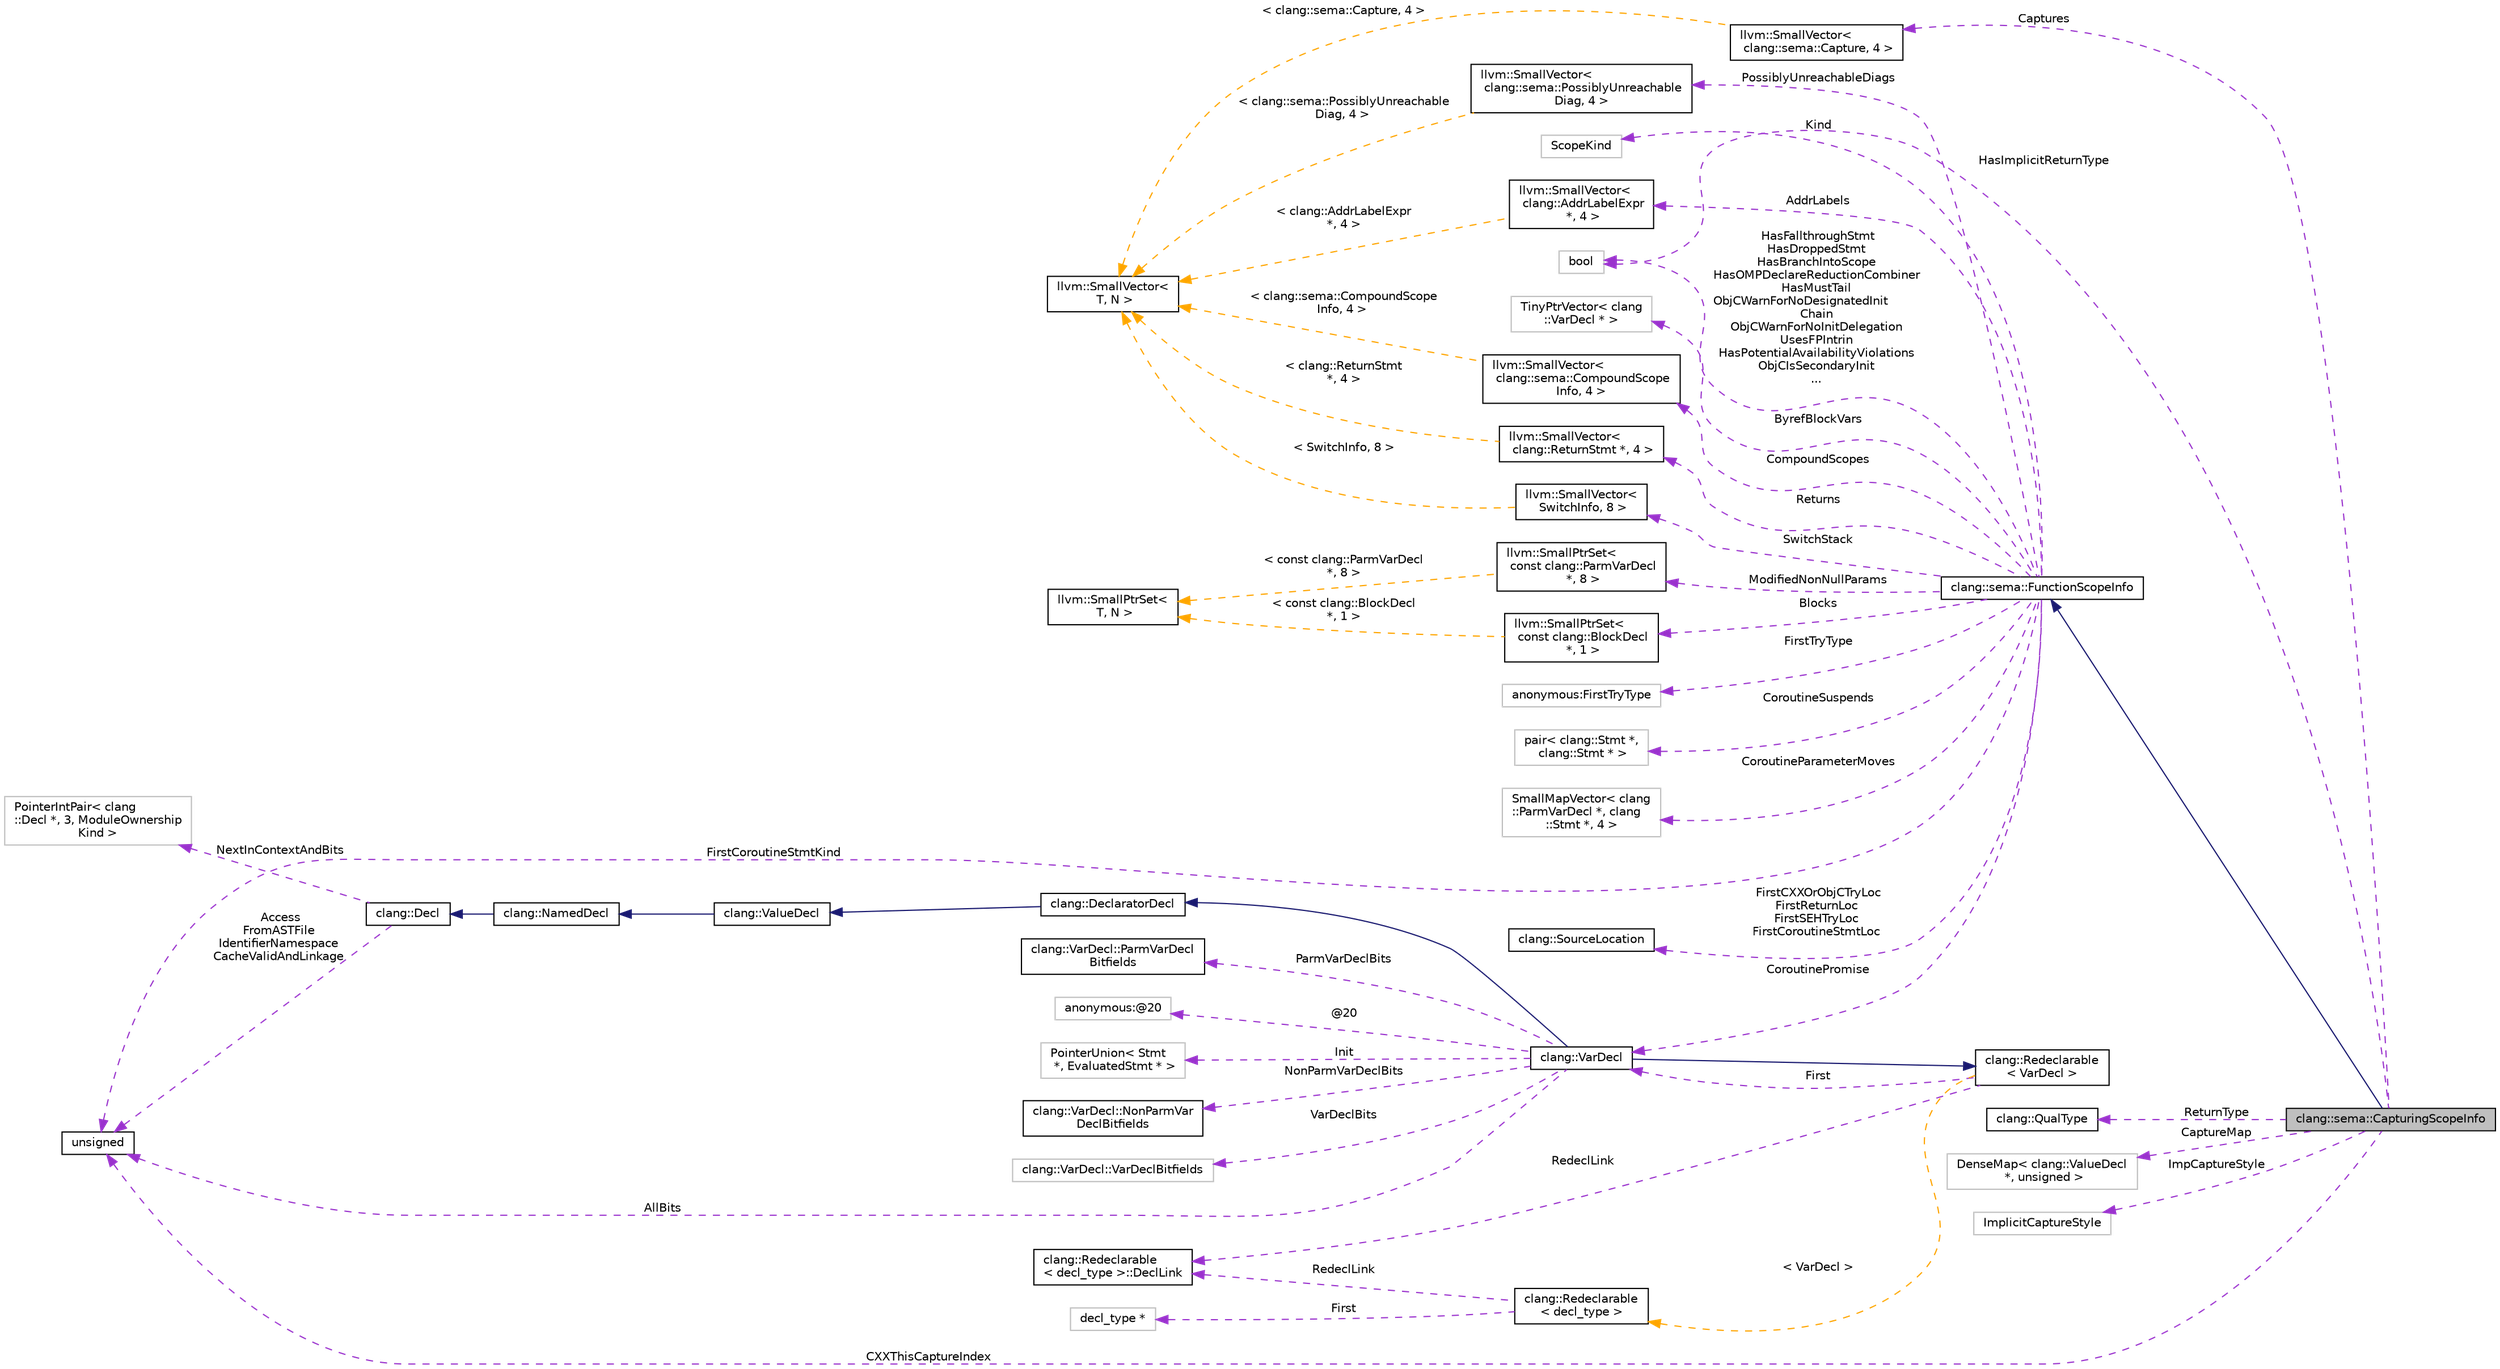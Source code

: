 digraph "clang::sema::CapturingScopeInfo"
{
 // LATEX_PDF_SIZE
  bgcolor="transparent";
  edge [fontname="Helvetica",fontsize="10",labelfontname="Helvetica",labelfontsize="10"];
  node [fontname="Helvetica",fontsize="10",shape=record];
  rankdir="LR";
  Node1 [label="clang::sema::CapturingScopeInfo",height=0.2,width=0.4,color="black", fillcolor="grey75", style="filled", fontcolor="black",tooltip=" "];
  Node2 -> Node1 [dir="back",color="midnightblue",fontsize="10",style="solid",fontname="Helvetica"];
  Node2 [label="clang::sema::FunctionScopeInfo",height=0.2,width=0.4,color="black",URL="$classclang_1_1sema_1_1FunctionScopeInfo.html",tooltip="Retains information about a function, method, or block that is currently being parsed."];
  Node3 -> Node2 [dir="back",color="darkorchid3",fontsize="10",style="dashed",label=" CoroutineParameterMoves" ,fontname="Helvetica"];
  Node3 [label="SmallMapVector\< clang\l::ParmVarDecl *, clang\l::Stmt *, 4 \>",height=0.2,width=0.4,color="grey75",tooltip=" "];
  Node4 -> Node2 [dir="back",color="darkorchid3",fontsize="10",style="dashed",label=" AddrLabels" ,fontname="Helvetica"];
  Node4 [label="llvm::SmallVector\<\l clang::AddrLabelExpr\l *, 4 \>",height=0.2,width=0.4,color="black",URL="$classllvm_1_1SmallVector.html",tooltip=" "];
  Node5 -> Node4 [dir="back",color="orange",fontsize="10",style="dashed",label=" \< clang::AddrLabelExpr\l *, 4 \>" ,fontname="Helvetica"];
  Node5 [label="llvm::SmallVector\<\l T, N \>",height=0.2,width=0.4,color="black",URL="$classllvm_1_1SmallVector.html",tooltip=" "];
  Node6 -> Node2 [dir="back",color="darkorchid3",fontsize="10",style="dashed",label=" FirstCXXOrObjCTryLoc\nFirstReturnLoc\nFirstSEHTryLoc\nFirstCoroutineStmtLoc" ,fontname="Helvetica"];
  Node6 [label="clang::SourceLocation",height=0.2,width=0.4,color="black",URL="$classclang_1_1SourceLocation.html",tooltip="Encodes a location in the source."];
  Node7 -> Node2 [dir="back",color="darkorchid3",fontsize="10",style="dashed",label=" CompoundScopes" ,fontname="Helvetica"];
  Node7 [label="llvm::SmallVector\<\l clang::sema::CompoundScope\lInfo, 4 \>",height=0.2,width=0.4,color="black",URL="$classllvm_1_1SmallVector.html",tooltip=" "];
  Node5 -> Node7 [dir="back",color="orange",fontsize="10",style="dashed",label=" \< clang::sema::CompoundScope\lInfo, 4 \>" ,fontname="Helvetica"];
  Node8 -> Node2 [dir="back",color="darkorchid3",fontsize="10",style="dashed",label=" Kind" ,fontname="Helvetica"];
  Node8 [label="ScopeKind",height=0.2,width=0.4,color="grey75",tooltip=" "];
  Node9 -> Node2 [dir="back",color="darkorchid3",fontsize="10",style="dashed",label=" Returns" ,fontname="Helvetica"];
  Node9 [label="llvm::SmallVector\<\l clang::ReturnStmt *, 4 \>",height=0.2,width=0.4,color="black",URL="$classllvm_1_1SmallVector.html",tooltip=" "];
  Node5 -> Node9 [dir="back",color="orange",fontsize="10",style="dashed",label=" \< clang::ReturnStmt\l *, 4 \>" ,fontname="Helvetica"];
  Node10 -> Node2 [dir="back",color="darkorchid3",fontsize="10",style="dashed",label=" HasFallthroughStmt\nHasDroppedStmt\nHasBranchIntoScope\nHasOMPDeclareReductionCombiner\nHasMustTail\nObjCWarnForNoDesignatedInit\lChain\nObjCWarnForNoInitDelegation\nUsesFPIntrin\nHasPotentialAvailabilityViolations\nObjCIsSecondaryInit\n..." ,fontname="Helvetica"];
  Node10 [label="bool",height=0.2,width=0.4,color="grey75",tooltip=" "];
  Node11 -> Node2 [dir="back",color="darkorchid3",fontsize="10",style="dashed",label=" ByrefBlockVars" ,fontname="Helvetica"];
  Node11 [label="TinyPtrVector\< clang\l::VarDecl * \>",height=0.2,width=0.4,color="grey75",tooltip=" "];
  Node12 -> Node2 [dir="back",color="darkorchid3",fontsize="10",style="dashed",label=" Blocks" ,fontname="Helvetica"];
  Node12 [label="llvm::SmallPtrSet\<\l const clang::BlockDecl\l *, 1 \>",height=0.2,width=0.4,color="black",URL="$classllvm_1_1SmallPtrSet.html",tooltip=" "];
  Node13 -> Node12 [dir="back",color="orange",fontsize="10",style="dashed",label=" \< const clang::BlockDecl\l *, 1 \>" ,fontname="Helvetica"];
  Node13 [label="llvm::SmallPtrSet\<\l T, N \>",height=0.2,width=0.4,color="black",URL="$classllvm_1_1SmallPtrSet.html",tooltip=" "];
  Node14 -> Node2 [dir="back",color="darkorchid3",fontsize="10",style="dashed",label=" ModifiedNonNullParams" ,fontname="Helvetica"];
  Node14 [label="llvm::SmallPtrSet\<\l const clang::ParmVarDecl\l *, 8 \>",height=0.2,width=0.4,color="black",URL="$classllvm_1_1SmallPtrSet.html",tooltip=" "];
  Node13 -> Node14 [dir="back",color="orange",fontsize="10",style="dashed",label=" \< const clang::ParmVarDecl\l *, 8 \>" ,fontname="Helvetica"];
  Node15 -> Node2 [dir="back",color="darkorchid3",fontsize="10",style="dashed",label=" SwitchStack" ,fontname="Helvetica"];
  Node15 [label="llvm::SmallVector\<\l SwitchInfo, 8 \>",height=0.2,width=0.4,color="black",URL="$classllvm_1_1SmallVector.html",tooltip=" "];
  Node5 -> Node15 [dir="back",color="orange",fontsize="10",style="dashed",label=" \< SwitchInfo, 8 \>" ,fontname="Helvetica"];
  Node16 -> Node2 [dir="back",color="darkorchid3",fontsize="10",style="dashed",label=" FirstCoroutineStmtKind" ,fontname="Helvetica"];
  Node16 [label="unsigned",height=0.2,width=0.4,color="black",URL="$classunsigned.html",tooltip=" "];
  Node17 -> Node2 [dir="back",color="darkorchid3",fontsize="10",style="dashed",label=" FirstTryType" ,fontname="Helvetica"];
  Node17 [label="anonymous:FirstTryType",height=0.2,width=0.4,color="grey75",tooltip=" "];
  Node18 -> Node2 [dir="back",color="darkorchid3",fontsize="10",style="dashed",label=" PossiblyUnreachableDiags" ,fontname="Helvetica"];
  Node18 [label="llvm::SmallVector\<\l clang::sema::PossiblyUnreachable\lDiag, 4 \>",height=0.2,width=0.4,color="black",URL="$classllvm_1_1SmallVector.html",tooltip=" "];
  Node5 -> Node18 [dir="back",color="orange",fontsize="10",style="dashed",label=" \< clang::sema::PossiblyUnreachable\lDiag, 4 \>" ,fontname="Helvetica"];
  Node19 -> Node2 [dir="back",color="darkorchid3",fontsize="10",style="dashed",label=" CoroutineSuspends" ,fontname="Helvetica"];
  Node19 [label="pair\< clang::Stmt *,\l clang::Stmt * \>",height=0.2,width=0.4,color="grey75",tooltip=" "];
  Node20 -> Node2 [dir="back",color="darkorchid3",fontsize="10",style="dashed",label=" CoroutinePromise" ,fontname="Helvetica"];
  Node20 [label="clang::VarDecl",height=0.2,width=0.4,color="black",URL="$classclang_1_1VarDecl.html",tooltip="Represents a variable declaration or definition."];
  Node21 -> Node20 [dir="back",color="midnightblue",fontsize="10",style="solid",fontname="Helvetica"];
  Node21 [label="clang::DeclaratorDecl",height=0.2,width=0.4,color="black",URL="$classclang_1_1DeclaratorDecl.html",tooltip="Represents a ValueDecl that came out of a declarator."];
  Node22 -> Node21 [dir="back",color="midnightblue",fontsize="10",style="solid",fontname="Helvetica"];
  Node22 [label="clang::ValueDecl",height=0.2,width=0.4,color="black",URL="$classclang_1_1ValueDecl.html",tooltip="Represent the declaration of a variable (in which case it is an lvalue) a function (in which case it ..."];
  Node23 -> Node22 [dir="back",color="midnightblue",fontsize="10",style="solid",fontname="Helvetica"];
  Node23 [label="clang::NamedDecl",height=0.2,width=0.4,color="black",URL="$classclang_1_1NamedDecl.html",tooltip="This represents a decl that may have a name."];
  Node24 -> Node23 [dir="back",color="midnightblue",fontsize="10",style="solid",fontname="Helvetica"];
  Node24 [label="clang::Decl",height=0.2,width=0.4,color="black",URL="$classclang_1_1Decl.html",tooltip="Decl - This represents one declaration (or definition), e.g."];
  Node25 -> Node24 [dir="back",color="darkorchid3",fontsize="10",style="dashed",label=" NextInContextAndBits" ,fontname="Helvetica"];
  Node25 [label="PointerIntPair\< clang\l::Decl *, 3, ModuleOwnership\lKind \>",height=0.2,width=0.4,color="grey75",tooltip=" "];
  Node16 -> Node24 [dir="back",color="darkorchid3",fontsize="10",style="dashed",label=" Access\nFromASTFile\nIdentifierNamespace\nCacheValidAndLinkage" ,fontname="Helvetica"];
  Node26 -> Node20 [dir="back",color="midnightblue",fontsize="10",style="solid",fontname="Helvetica"];
  Node26 [label="clang::Redeclarable\l\< VarDecl \>",height=0.2,width=0.4,color="black",URL="$classclang_1_1Redeclarable.html",tooltip=" "];
  Node27 -> Node26 [dir="back",color="darkorchid3",fontsize="10",style="dashed",label=" RedeclLink" ,fontname="Helvetica"];
  Node27 [label="clang::Redeclarable\l\< decl_type \>::DeclLink",height=0.2,width=0.4,color="black",URL="$classclang_1_1Redeclarable_1_1DeclLink.html",tooltip=" "];
  Node20 -> Node26 [dir="back",color="darkorchid3",fontsize="10",style="dashed",label=" First" ,fontname="Helvetica"];
  Node28 -> Node26 [dir="back",color="orange",fontsize="10",style="dashed",label=" \< VarDecl \>" ,fontname="Helvetica"];
  Node28 [label="clang::Redeclarable\l\< decl_type \>",height=0.2,width=0.4,color="black",URL="$classclang_1_1Redeclarable.html",tooltip="Provides common interface for the Decls that can be redeclared."];
  Node27 -> Node28 [dir="back",color="darkorchid3",fontsize="10",style="dashed",label=" RedeclLink" ,fontname="Helvetica"];
  Node29 -> Node28 [dir="back",color="darkorchid3",fontsize="10",style="dashed",label=" First" ,fontname="Helvetica"];
  Node29 [label="decl_type *",height=0.2,width=0.4,color="grey75",tooltip=" "];
  Node30 -> Node20 [dir="back",color="darkorchid3",fontsize="10",style="dashed",label=" ParmVarDeclBits" ,fontname="Helvetica"];
  Node30 [label="clang::VarDecl::ParmVarDecl\lBitfields",height=0.2,width=0.4,color="black",URL="$classclang_1_1VarDecl_1_1ParmVarDeclBitfields.html",tooltip=" "];
  Node31 -> Node20 [dir="back",color="darkorchid3",fontsize="10",style="dashed",label=" @20" ,fontname="Helvetica"];
  Node31 [label="anonymous:@20",height=0.2,width=0.4,color="grey75",tooltip=" "];
  Node32 -> Node20 [dir="back",color="darkorchid3",fontsize="10",style="dashed",label=" Init" ,fontname="Helvetica"];
  Node32 [label="PointerUnion\< Stmt\l *, EvaluatedStmt * \>",height=0.2,width=0.4,color="grey75",tooltip=" "];
  Node16 -> Node20 [dir="back",color="darkorchid3",fontsize="10",style="dashed",label=" AllBits" ,fontname="Helvetica"];
  Node33 -> Node20 [dir="back",color="darkorchid3",fontsize="10",style="dashed",label=" NonParmVarDeclBits" ,fontname="Helvetica"];
  Node33 [label="clang::VarDecl::NonParmVar\lDeclBitfields",height=0.2,width=0.4,color="black",URL="$classclang_1_1VarDecl_1_1NonParmVarDeclBitfields.html",tooltip=" "];
  Node34 -> Node20 [dir="back",color="darkorchid3",fontsize="10",style="dashed",label=" VarDeclBits" ,fontname="Helvetica"];
  Node34 [label="clang::VarDecl::VarDeclBitfields",height=0.2,width=0.4,color="grey75",tooltip=" "];
  Node35 -> Node1 [dir="back",color="darkorchid3",fontsize="10",style="dashed",label=" Captures" ,fontname="Helvetica"];
  Node35 [label="llvm::SmallVector\<\l clang::sema::Capture, 4 \>",height=0.2,width=0.4,color="black",URL="$classllvm_1_1SmallVector.html",tooltip=" "];
  Node5 -> Node35 [dir="back",color="orange",fontsize="10",style="dashed",label=" \< clang::sema::Capture, 4 \>" ,fontname="Helvetica"];
  Node36 -> Node1 [dir="back",color="darkorchid3",fontsize="10",style="dashed",label=" ReturnType" ,fontname="Helvetica"];
  Node36 [label="clang::QualType",height=0.2,width=0.4,color="black",URL="$classclang_1_1QualType.html",tooltip="A (possibly-)qualified type."];
  Node37 -> Node1 [dir="back",color="darkorchid3",fontsize="10",style="dashed",label=" CaptureMap" ,fontname="Helvetica"];
  Node37 [label="DenseMap\< clang::ValueDecl\l *, unsigned \>",height=0.2,width=0.4,color="grey75",tooltip=" "];
  Node10 -> Node1 [dir="back",color="darkorchid3",fontsize="10",style="dashed",label=" HasImplicitReturnType" ,fontname="Helvetica"];
  Node16 -> Node1 [dir="back",color="darkorchid3",fontsize="10",style="dashed",label=" CXXThisCaptureIndex" ,fontname="Helvetica"];
  Node38 -> Node1 [dir="back",color="darkorchid3",fontsize="10",style="dashed",label=" ImpCaptureStyle" ,fontname="Helvetica"];
  Node38 [label="ImplicitCaptureStyle",height=0.2,width=0.4,color="grey75",tooltip=" "];
}
